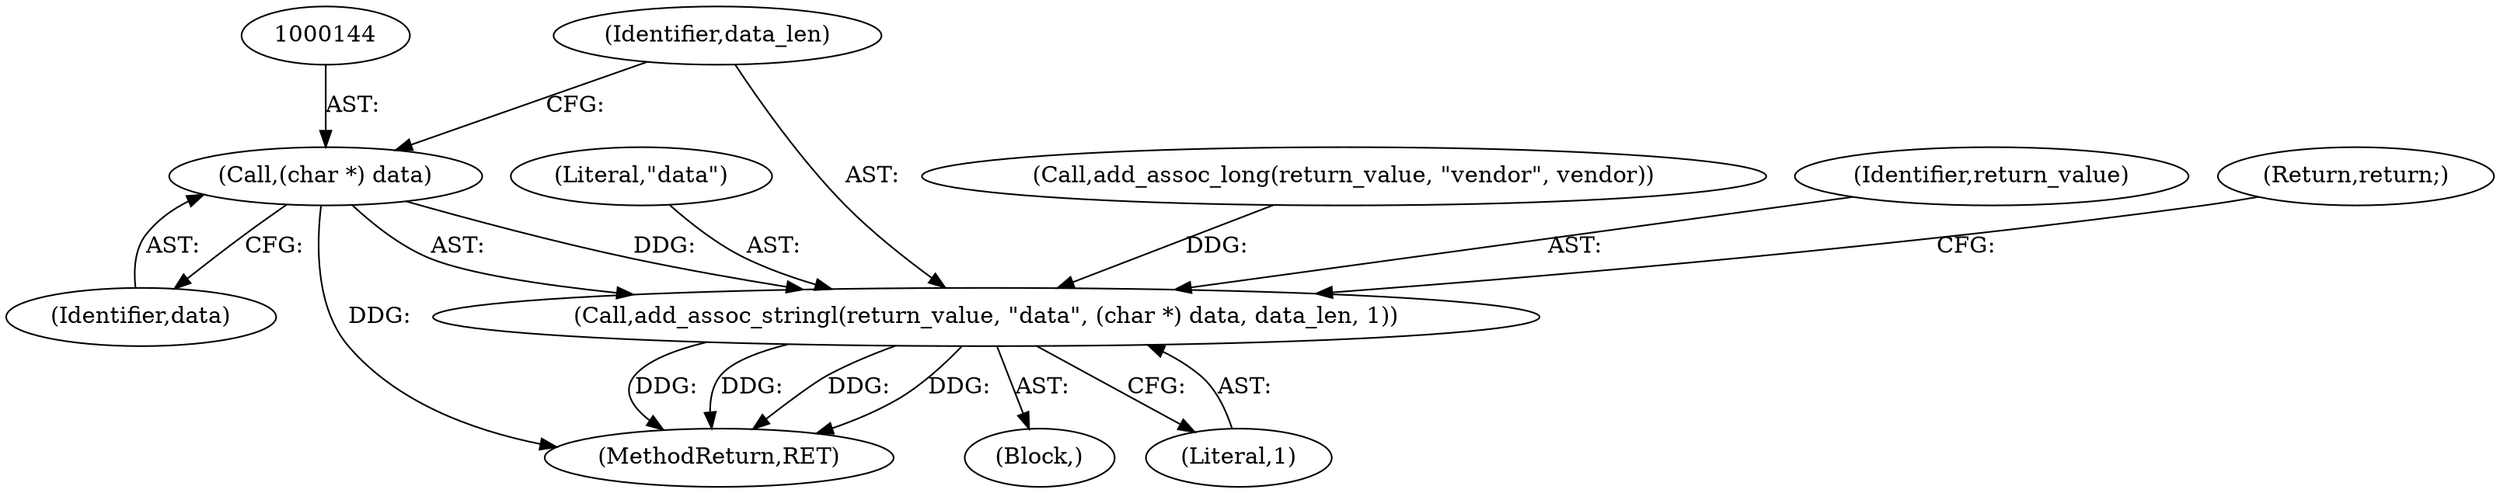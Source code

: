digraph "0_php-radius_13c149b051f82b709e8d7cc32111e84b49d57234@pointer" {
"1000143" [label="(Call,(char *) data)"];
"1000140" [label="(Call,add_assoc_stringl(return_value, \"data\", (char *) data, data_len, 1))"];
"1000142" [label="(Literal,\"data\")"];
"1000141" [label="(Identifier,return_value)"];
"1000145" [label="(Identifier,data)"];
"1000148" [label="(Return,return;)"];
"1000146" [label="(Identifier,data_len)"];
"1000136" [label="(Call,add_assoc_long(return_value, \"vendor\", vendor))"];
"1000143" [label="(Call,(char *) data)"];
"1000140" [label="(Call,add_assoc_stringl(return_value, \"data\", (char *) data, data_len, 1))"];
"1000129" [label="(Block,)"];
"1000149" [label="(MethodReturn,RET)"];
"1000147" [label="(Literal,1)"];
"1000143" -> "1000140"  [label="AST: "];
"1000143" -> "1000145"  [label="CFG: "];
"1000144" -> "1000143"  [label="AST: "];
"1000145" -> "1000143"  [label="AST: "];
"1000146" -> "1000143"  [label="CFG: "];
"1000143" -> "1000149"  [label="DDG: "];
"1000143" -> "1000140"  [label="DDG: "];
"1000140" -> "1000129"  [label="AST: "];
"1000140" -> "1000147"  [label="CFG: "];
"1000141" -> "1000140"  [label="AST: "];
"1000142" -> "1000140"  [label="AST: "];
"1000146" -> "1000140"  [label="AST: "];
"1000147" -> "1000140"  [label="AST: "];
"1000148" -> "1000140"  [label="CFG: "];
"1000140" -> "1000149"  [label="DDG: "];
"1000140" -> "1000149"  [label="DDG: "];
"1000140" -> "1000149"  [label="DDG: "];
"1000140" -> "1000149"  [label="DDG: "];
"1000136" -> "1000140"  [label="DDG: "];
}
